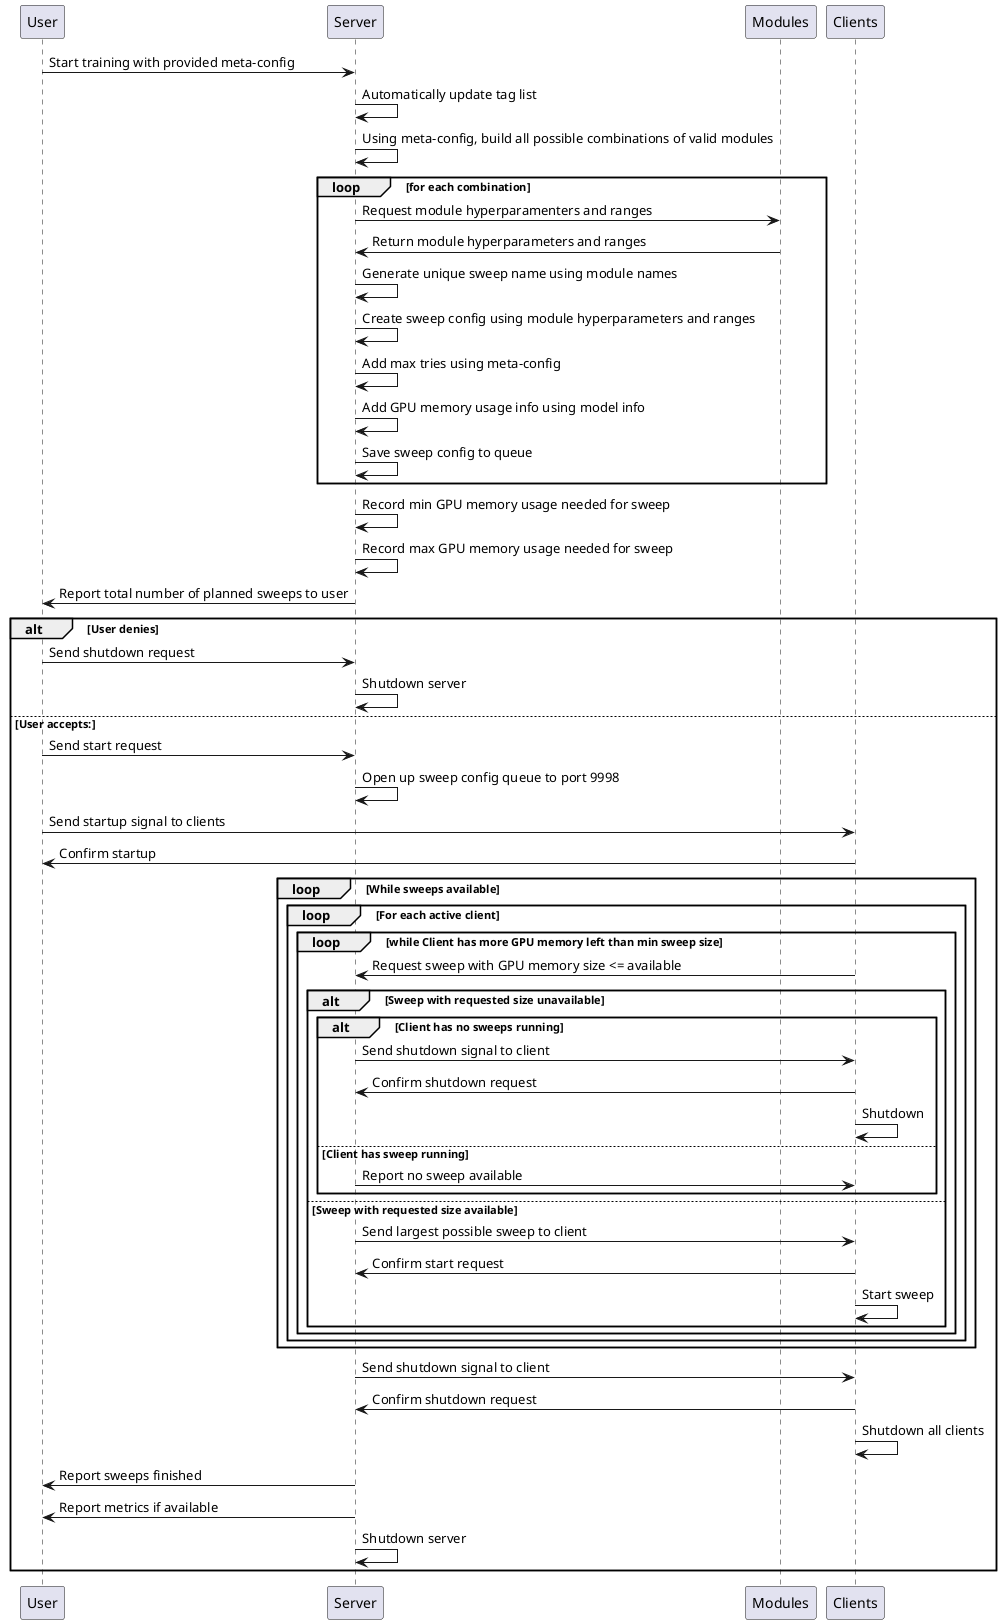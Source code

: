 @startuml optimize

User->Server: Start training with provided meta-config
Server->Server: Automatically update tag list
Server->Server: Using meta-config, build all possible combinations of valid modules
loop for each combination
    Server->Modules: Request module hyperparamenters and ranges
    Modules->Server: Return module hyperparameters and ranges
    Server->Server: Generate unique sweep name using module names
    Server->Server: Create sweep config using module hyperparameters and ranges
    Server->Server: Add max tries using meta-config
    Server->Server: Add GPU memory usage info using model info
    Server->Server: Save sweep config to queue
end
Server->Server: Record min GPU memory usage needed for sweep
Server->Server: Record max GPU memory usage needed for sweep
Server->User: Report total number of planned sweeps to user
alt User denies
    User->Server: Send shutdown request
    Server->Server: Shutdown server
else User accepts:
    User->Server: Send start request
    Server->Server: Open up sweep config queue to port 9998
    User->Clients: Send startup signal to clients
    Clients->User: Confirm startup
    loop While sweeps available
        loop For each active client
            loop while Client has more GPU memory left than min sweep size
                Clients->Server: Request sweep with GPU memory size <= available
                alt Sweep with requested size unavailable
                    alt Client has no sweeps running
                        Server->Clients: Send shutdown signal to client
                        Clients->Server: Confirm shutdown request
                        Clients->Clients: Shutdown
                    else Client has sweep running
                        Server->Clients: Report no sweep available
                    end
                else Sweep with requested size available
                    Server->Clients: Send largest possible sweep to client
                    Clients->Server: Confirm start request
                    Clients->Clients: Start sweep
                end
            end
        end
    end
    Server->Clients: Send shutdown signal to client
    Clients->Server: Confirm shutdown request
    Clients->Clients: Shutdown all clients
    Server->User: Report sweeps finished
    Server->User: Report metrics if available
    Server->Server: Shutdown server
end


@enduml
